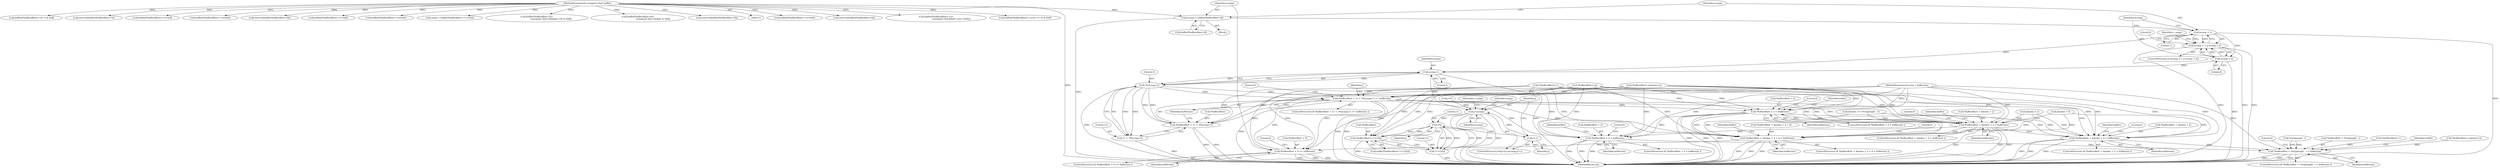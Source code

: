 digraph "0_libtiff_83a4b92815ea04969d494416eaae3d4c6b338e4a#diff-c8b4b355f9b5c06d585b23138e1c185f_3@array" {
"1000298" [label="(Call,ncomp = buffer[*bufferoffset+9])"];
"1000118" [label="(MethodParameterIn,unsigned char* buffer)"];
"1000308" [label="(Call,ncomp < 1)"];
"1000307" [label="(Call,ncomp < 1 || ncomp > 4)"];
"1000311" [label="(Call,ncomp > 4)"];
"1000331" [label="(Call,ncomp-1)"];
"1000329" [label="(Call,3*(ncomp-1))"];
"1000323" [label="(Call,*bufferoffset + 11 + 3*(ncomp-1) >= buffersize)"];
"1000225" [label="(Call,*bufferoffset + 2 > buffersize)"];
"1000262" [label="(Call,*bufferoffset + datalen + 2 + 6 > buffersize)"];
"1000290" [label="(Call,*bufferoffset + 9 >= buffersize)"];
"1000526" [label="(Call,*bufferoffset + datalen + 2 > buffersize)"];
"1000565" [label="(Call,*bufferoffset + datalen + 2 > buffersize)"];
"1000635" [label="(Call,*bufferoffset + *striplength - i > buffersize)"];
"1000599" [label="(Call,*bufferoffset + 2 > buffersize)"];
"1000324" [label="(Call,*bufferoffset + 11 + 3*(ncomp-1))"];
"1000327" [label="(Call,11 + 3*(ncomp-1))"];
"1000341" [label="(Call,j<ncomp)"];
"1000357" [label="(Call,3*j)"];
"1000344" [label="(Call,j++)"];
"1000352" [label="(Call,*bufferoffset+11+(3*j))"];
"1000355" [label="(Call,11+(3*j))"];
"1000308" [label="(Call,ncomp < 1)"];
"1000298" [label="(Call,ncomp = buffer[*bufferoffset+9])"];
"1000533" [label="(Identifier,buffersize)"];
"1000295" [label="(Identifier,buffersize)"];
"1000590" [label="(Call,*bufferoffset+=datalen+2)"];
"1000551" [label="(Call,*bufferoffset+=datalen+2)"];
"1000526" [label="(Call,*bufferoffset + datalen + 2 > buffersize)"];
"1000207" [label="(Call,datalen < 2)"];
"1000230" [label="(Identifier,buffersize)"];
"1000495" [label="(Call,buffer[(*bufferoffset)++]=0x04)"];
"1000176" [label="(Call,datalen = 0)"];
"1000635" [label="(Call,*bufferoffset + *striplength - i > buffersize)"];
"1000345" [label="(Identifier,j)"];
"1000383" [label="(Identifier,v_samp)"];
"1000352" [label="(Call,*bufferoffset+11+(3*j))"];
"1000313" [label="(Literal,4)"];
"1000336" [label="(Literal,0)"];
"1000403" [label="(Call,(uint16)(buffer[*bufferoffset+6]))"];
"1000271" [label="(Identifier,buffersize)"];
"1000330" [label="(Literal,3)"];
"1000309" [label="(Identifier,ncomp)"];
"1000614" [label="(Call,buffer[(*bufferoffset)++]=\n                                             (unsigned char)(0xd0 | ((no-1)%8)))"];
"1000290" [label="(Call,*bufferoffset + 9 >= buffersize)"];
"1000226" [label="(Call,*bufferoffset + 2)"];
"1000307" [label="(Call,ncomp < 1 || ncomp > 4)"];
"1000277" [label="(Identifier,buffer)"];
"1000502" [label="(Call,buffer[(*bufferoffset)++]=(ri >> 8) & 0xff)"];
"1000645" [label="(Literal,0)"];
"1000513" [label="(Call,buffer[(*bufferoffset)++]= ri & 0xff)"];
"1000359" [label="(Identifier,j)"];
"1000421" [label="(Call,(uint16)(buffer[*bufferoffset+7]))"];
"1000634" [label="(ControlStructure,if( *bufferoffset + *striplength - i > buffersize ))"];
"1000232" [label="(Literal,0)"];
"1000297" [label="(Literal,0)"];
"1000356" [label="(Literal,11)"];
"1000565" [label="(Call,*bufferoffset + datalen + 2 > buffersize)"];
"1000311" [label="(Call,ncomp > 4)"];
"1000236" [label="(Identifier,buffer)"];
"1000118" [label="(MethodParameterIn,unsigned char* buffer)"];
"1000323" [label="(Call,*bufferoffset + 11 + 3*(ncomp-1) >= buffersize)"];
"1000639" [label="(Call,*striplength - i)"];
"1000322" [label="(ControlStructure,if( *bufferoffset + 11 + 3*(ncomp-1) >= buffersize ))"];
"1000349" [label="(Identifier,samp)"];
"1000636" [label="(Call,*bufferoffset + *striplength - i)"];
"1000246" [label="(Call,*bufferoffset+=2)"];
"1000607" [label="(Call,buffer[(*bufferoffset)++]=0xff)"];
"1000224" [label="(ControlStructure,if( *bufferoffset + 2 > buffersize ))"];
"1000481" [label="(Call,buffer[(*bufferoffset)++]=0xdd)"];
"1000344" [label="(Call,j++)"];
"1000353" [label="(Call,*bufferoffset)"];
"1000535" [label="(Literal,0)"];
"1000617" [label="(Call,(*bufferoffset)++)"];
"1000329" [label="(Call,3*(ncomp-1))"];
"1000357" [label="(Call,3*j)"];
"1000430" [label="(Call,(uint16)(buffer[*bufferoffset+8]))"];
"1000474" [label="(Call,buffer[(*bufferoffset)++]=0xff)"];
"1000488" [label="(Call,buffer[(*bufferoffset)++]=0x00)"];
"1000324" [label="(Call,*bufferoffset + 11 + 3*(ncomp-1))"];
"1000312" [label="(Identifier,ncomp)"];
"1000355" [label="(Call,11+(3*j))"];
"1000315" [label="(Literal,0)"];
"1000299" [label="(Identifier,ncomp)"];
"1000332" [label="(Identifier,ncomp)"];
"1000599" [label="(Call,*bufferoffset + 2 > buffersize)"];
"1000325" [label="(Call,*bufferoffset)"];
"1000564" [label="(ControlStructure,if( *bufferoffset + datalen + 2 > buffersize ))"];
"1000578" [label="(Identifier,buffer)"];
"1000328" [label="(Literal,11)"];
"1000300" [label="(Call,buffer[*bufferoffset+9])"];
"1000516" [label="(Call,(*bufferoffset)++)"];
"1000342" [label="(Identifier,j)"];
"1000263" [label="(Call,*bufferoffset + datalen + 2 + 6)"];
"1000310" [label="(Literal,1)"];
"1000348" [label="(Call,samp = buffer[*bufferoffset+11+(3*j)])"];
"1000210" [label="(Call,datalen >= (*striplength - i))"];
"1000334" [label="(Identifier,buffersize)"];
"1000317" [label="(Identifier,v_samp)"];
"1000442" [label="(Call,buffer[*bufferoffset+5]=\n                                          (unsigned char) ((height>>8) & 0xff))"];
"1000609" [label="(Identifier,buffer)"];
"1000574" [label="(Literal,0)"];
"1000338" [label="(Call,j=0)"];
"1000643" [label="(Identifier,buffersize)"];
"1000327" [label="(Call,11 + 3*(ncomp-1))"];
"1000456" [label="(Call,buffer[*bufferoffset+6]=\n                                            (unsigned char) (height & 0xff))"];
"1000343" [label="(Identifier,ncomp)"];
"1000394" [label="(Call,(uint16)(buffer[*bufferoffset+5]))"];
"1000539" [label="(Identifier,buffer)"];
"1000600" [label="(Call,*bufferoffset + 2)"];
"1000291" [label="(Call,*bufferoffset + 9)"];
"1000333" [label="(Literal,1)"];
"1000525" [label="(ControlStructure,if( *bufferoffset + datalen + 2 > buffersize ))"];
"1000604" [label="(Identifier,buffersize)"];
"1000225" [label="(Call,*bufferoffset + 2 > buffersize)"];
"1000649" [label="(Identifier,buffer)"];
"1000119" [label="(MethodParameterIn,tsize_t buffersize)"];
"1000527" [label="(Call,*bufferoffset + datalen + 2)"];
"1000260" [label="(Block,)"];
"1000262" [label="(Call,*bufferoffset + datalen + 2 + 6 > buffersize)"];
"1000306" [label="(ControlStructure,if (ncomp < 1 || ncomp > 4))"];
"1000566" [label="(Call,*bufferoffset + datalen + 2)"];
"1000339" [label="(Identifier,j)"];
"1000350" [label="(Call,buffer[*bufferoffset+11+(3*j)])"];
"1000598" [label="(ControlStructure,if( *bufferoffset + 2 > buffersize ))"];
"1000606" [label="(Literal,0)"];
"1000273" [label="(Literal,0)"];
"1000289" [label="(ControlStructure,if( *bufferoffset + 9 >= buffersize ))"];
"1000358" [label="(Literal,3)"];
"1000337" [label="(ControlStructure,for(j=0;j<ncomp;j++))"];
"1000261" [label="(ControlStructure,if( *bufferoffset + datalen + 2 + 6 > buffersize ))"];
"1000341" [label="(Call,j<ncomp)"];
"1000678" [label="(MethodReturn,int)"];
"1000331" [label="(Call,ncomp-1)"];
"1000572" [label="(Identifier,buffersize)"];
"1000298" -> "1000260"  [label="AST: "];
"1000298" -> "1000300"  [label="CFG: "];
"1000299" -> "1000298"  [label="AST: "];
"1000300" -> "1000298"  [label="AST: "];
"1000309" -> "1000298"  [label="CFG: "];
"1000298" -> "1000678"  [label="DDG: "];
"1000118" -> "1000298"  [label="DDG: "];
"1000298" -> "1000308"  [label="DDG: "];
"1000118" -> "1000115"  [label="AST: "];
"1000118" -> "1000678"  [label="DDG: "];
"1000118" -> "1000348"  [label="DDG: "];
"1000118" -> "1000394"  [label="DDG: "];
"1000118" -> "1000403"  [label="DDG: "];
"1000118" -> "1000421"  [label="DDG: "];
"1000118" -> "1000430"  [label="DDG: "];
"1000118" -> "1000442"  [label="DDG: "];
"1000118" -> "1000456"  [label="DDG: "];
"1000118" -> "1000474"  [label="DDG: "];
"1000118" -> "1000481"  [label="DDG: "];
"1000118" -> "1000488"  [label="DDG: "];
"1000118" -> "1000495"  [label="DDG: "];
"1000118" -> "1000502"  [label="DDG: "];
"1000118" -> "1000513"  [label="DDG: "];
"1000118" -> "1000607"  [label="DDG: "];
"1000118" -> "1000614"  [label="DDG: "];
"1000308" -> "1000307"  [label="AST: "];
"1000308" -> "1000310"  [label="CFG: "];
"1000309" -> "1000308"  [label="AST: "];
"1000310" -> "1000308"  [label="AST: "];
"1000312" -> "1000308"  [label="CFG: "];
"1000307" -> "1000308"  [label="CFG: "];
"1000308" -> "1000678"  [label="DDG: "];
"1000308" -> "1000307"  [label="DDG: "];
"1000308" -> "1000307"  [label="DDG: "];
"1000308" -> "1000311"  [label="DDG: "];
"1000308" -> "1000331"  [label="DDG: "];
"1000307" -> "1000306"  [label="AST: "];
"1000307" -> "1000311"  [label="CFG: "];
"1000311" -> "1000307"  [label="AST: "];
"1000315" -> "1000307"  [label="CFG: "];
"1000317" -> "1000307"  [label="CFG: "];
"1000307" -> "1000678"  [label="DDG: "];
"1000307" -> "1000678"  [label="DDG: "];
"1000307" -> "1000678"  [label="DDG: "];
"1000311" -> "1000307"  [label="DDG: "];
"1000311" -> "1000307"  [label="DDG: "];
"1000311" -> "1000313"  [label="CFG: "];
"1000312" -> "1000311"  [label="AST: "];
"1000313" -> "1000311"  [label="AST: "];
"1000311" -> "1000678"  [label="DDG: "];
"1000311" -> "1000331"  [label="DDG: "];
"1000331" -> "1000329"  [label="AST: "];
"1000331" -> "1000333"  [label="CFG: "];
"1000332" -> "1000331"  [label="AST: "];
"1000333" -> "1000331"  [label="AST: "];
"1000329" -> "1000331"  [label="CFG: "];
"1000331" -> "1000678"  [label="DDG: "];
"1000331" -> "1000329"  [label="DDG: "];
"1000331" -> "1000329"  [label="DDG: "];
"1000331" -> "1000341"  [label="DDG: "];
"1000329" -> "1000327"  [label="AST: "];
"1000330" -> "1000329"  [label="AST: "];
"1000327" -> "1000329"  [label="CFG: "];
"1000329" -> "1000678"  [label="DDG: "];
"1000329" -> "1000323"  [label="DDG: "];
"1000329" -> "1000323"  [label="DDG: "];
"1000329" -> "1000324"  [label="DDG: "];
"1000329" -> "1000324"  [label="DDG: "];
"1000329" -> "1000327"  [label="DDG: "];
"1000329" -> "1000327"  [label="DDG: "];
"1000323" -> "1000322"  [label="AST: "];
"1000323" -> "1000334"  [label="CFG: "];
"1000324" -> "1000323"  [label="AST: "];
"1000334" -> "1000323"  [label="AST: "];
"1000336" -> "1000323"  [label="CFG: "];
"1000339" -> "1000323"  [label="CFG: "];
"1000323" -> "1000678"  [label="DDG: "];
"1000323" -> "1000678"  [label="DDG: "];
"1000323" -> "1000678"  [label="DDG: "];
"1000323" -> "1000225"  [label="DDG: "];
"1000323" -> "1000262"  [label="DDG: "];
"1000516" -> "1000323"  [label="DDG: "];
"1000551" -> "1000323"  [label="DDG: "];
"1000246" -> "1000323"  [label="DDG: "];
"1000290" -> "1000323"  [label="DDG: "];
"1000119" -> "1000323"  [label="DDG: "];
"1000323" -> "1000526"  [label="DDG: "];
"1000323" -> "1000565"  [label="DDG: "];
"1000323" -> "1000599"  [label="DDG: "];
"1000225" -> "1000224"  [label="AST: "];
"1000225" -> "1000230"  [label="CFG: "];
"1000226" -> "1000225"  [label="AST: "];
"1000230" -> "1000225"  [label="AST: "];
"1000232" -> "1000225"  [label="CFG: "];
"1000236" -> "1000225"  [label="CFG: "];
"1000225" -> "1000678"  [label="DDG: "];
"1000225" -> "1000678"  [label="DDG: "];
"1000225" -> "1000678"  [label="DDG: "];
"1000516" -> "1000225"  [label="DDG: "];
"1000551" -> "1000225"  [label="DDG: "];
"1000246" -> "1000225"  [label="DDG: "];
"1000526" -> "1000225"  [label="DDG: "];
"1000119" -> "1000225"  [label="DDG: "];
"1000225" -> "1000262"  [label="DDG: "];
"1000225" -> "1000526"  [label="DDG: "];
"1000225" -> "1000565"  [label="DDG: "];
"1000225" -> "1000599"  [label="DDG: "];
"1000262" -> "1000261"  [label="AST: "];
"1000262" -> "1000271"  [label="CFG: "];
"1000263" -> "1000262"  [label="AST: "];
"1000271" -> "1000262"  [label="AST: "];
"1000273" -> "1000262"  [label="CFG: "];
"1000277" -> "1000262"  [label="CFG: "];
"1000262" -> "1000678"  [label="DDG: "];
"1000262" -> "1000678"  [label="DDG: "];
"1000262" -> "1000678"  [label="DDG: "];
"1000516" -> "1000262"  [label="DDG: "];
"1000551" -> "1000262"  [label="DDG: "];
"1000246" -> "1000262"  [label="DDG: "];
"1000207" -> "1000262"  [label="DDG: "];
"1000210" -> "1000262"  [label="DDG: "];
"1000176" -> "1000262"  [label="DDG: "];
"1000526" -> "1000262"  [label="DDG: "];
"1000119" -> "1000262"  [label="DDG: "];
"1000262" -> "1000290"  [label="DDG: "];
"1000290" -> "1000289"  [label="AST: "];
"1000290" -> "1000295"  [label="CFG: "];
"1000291" -> "1000290"  [label="AST: "];
"1000295" -> "1000290"  [label="AST: "];
"1000297" -> "1000290"  [label="CFG: "];
"1000299" -> "1000290"  [label="CFG: "];
"1000290" -> "1000678"  [label="DDG: "];
"1000290" -> "1000678"  [label="DDG: "];
"1000290" -> "1000678"  [label="DDG: "];
"1000516" -> "1000290"  [label="DDG: "];
"1000551" -> "1000290"  [label="DDG: "];
"1000246" -> "1000290"  [label="DDG: "];
"1000119" -> "1000290"  [label="DDG: "];
"1000526" -> "1000525"  [label="AST: "];
"1000526" -> "1000533"  [label="CFG: "];
"1000527" -> "1000526"  [label="AST: "];
"1000533" -> "1000526"  [label="AST: "];
"1000535" -> "1000526"  [label="CFG: "];
"1000539" -> "1000526"  [label="CFG: "];
"1000526" -> "1000678"  [label="DDG: "];
"1000526" -> "1000678"  [label="DDG: "];
"1000526" -> "1000678"  [label="DDG: "];
"1000516" -> "1000526"  [label="DDG: "];
"1000551" -> "1000526"  [label="DDG: "];
"1000246" -> "1000526"  [label="DDG: "];
"1000207" -> "1000526"  [label="DDG: "];
"1000210" -> "1000526"  [label="DDG: "];
"1000176" -> "1000526"  [label="DDG: "];
"1000119" -> "1000526"  [label="DDG: "];
"1000526" -> "1000565"  [label="DDG: "];
"1000526" -> "1000599"  [label="DDG: "];
"1000565" -> "1000564"  [label="AST: "];
"1000565" -> "1000572"  [label="CFG: "];
"1000566" -> "1000565"  [label="AST: "];
"1000572" -> "1000565"  [label="AST: "];
"1000574" -> "1000565"  [label="CFG: "];
"1000578" -> "1000565"  [label="CFG: "];
"1000565" -> "1000678"  [label="DDG: "];
"1000565" -> "1000678"  [label="DDG: "];
"1000565" -> "1000678"  [label="DDG: "];
"1000516" -> "1000565"  [label="DDG: "];
"1000551" -> "1000565"  [label="DDG: "];
"1000246" -> "1000565"  [label="DDG: "];
"1000207" -> "1000565"  [label="DDG: "];
"1000210" -> "1000565"  [label="DDG: "];
"1000176" -> "1000565"  [label="DDG: "];
"1000119" -> "1000565"  [label="DDG: "];
"1000565" -> "1000635"  [label="DDG: "];
"1000635" -> "1000634"  [label="AST: "];
"1000635" -> "1000643"  [label="CFG: "];
"1000636" -> "1000635"  [label="AST: "];
"1000643" -> "1000635"  [label="AST: "];
"1000645" -> "1000635"  [label="CFG: "];
"1000649" -> "1000635"  [label="CFG: "];
"1000635" -> "1000678"  [label="DDG: "];
"1000635" -> "1000678"  [label="DDG: "];
"1000635" -> "1000678"  [label="DDG: "];
"1000617" -> "1000635"  [label="DDG: "];
"1000590" -> "1000635"  [label="DDG: "];
"1000639" -> "1000635"  [label="DDG: "];
"1000639" -> "1000635"  [label="DDG: "];
"1000599" -> "1000635"  [label="DDG: "];
"1000119" -> "1000635"  [label="DDG: "];
"1000599" -> "1000598"  [label="AST: "];
"1000599" -> "1000604"  [label="CFG: "];
"1000600" -> "1000599"  [label="AST: "];
"1000604" -> "1000599"  [label="AST: "];
"1000606" -> "1000599"  [label="CFG: "];
"1000609" -> "1000599"  [label="CFG: "];
"1000599" -> "1000678"  [label="DDG: "];
"1000599" -> "1000678"  [label="DDG: "];
"1000599" -> "1000678"  [label="DDG: "];
"1000516" -> "1000599"  [label="DDG: "];
"1000551" -> "1000599"  [label="DDG: "];
"1000246" -> "1000599"  [label="DDG: "];
"1000119" -> "1000599"  [label="DDG: "];
"1000324" -> "1000327"  [label="CFG: "];
"1000325" -> "1000324"  [label="AST: "];
"1000327" -> "1000324"  [label="AST: "];
"1000334" -> "1000324"  [label="CFG: "];
"1000324" -> "1000678"  [label="DDG: "];
"1000324" -> "1000678"  [label="DDG: "];
"1000516" -> "1000324"  [label="DDG: "];
"1000551" -> "1000324"  [label="DDG: "];
"1000246" -> "1000324"  [label="DDG: "];
"1000328" -> "1000327"  [label="AST: "];
"1000327" -> "1000678"  [label="DDG: "];
"1000341" -> "1000337"  [label="AST: "];
"1000341" -> "1000343"  [label="CFG: "];
"1000342" -> "1000341"  [label="AST: "];
"1000343" -> "1000341"  [label="AST: "];
"1000349" -> "1000341"  [label="CFG: "];
"1000383" -> "1000341"  [label="CFG: "];
"1000341" -> "1000678"  [label="DDG: "];
"1000341" -> "1000678"  [label="DDG: "];
"1000341" -> "1000678"  [label="DDG: "];
"1000338" -> "1000341"  [label="DDG: "];
"1000344" -> "1000341"  [label="DDG: "];
"1000341" -> "1000357"  [label="DDG: "];
"1000357" -> "1000355"  [label="AST: "];
"1000357" -> "1000359"  [label="CFG: "];
"1000358" -> "1000357"  [label="AST: "];
"1000359" -> "1000357"  [label="AST: "];
"1000355" -> "1000357"  [label="CFG: "];
"1000357" -> "1000344"  [label="DDG: "];
"1000357" -> "1000352"  [label="DDG: "];
"1000357" -> "1000352"  [label="DDG: "];
"1000357" -> "1000355"  [label="DDG: "];
"1000357" -> "1000355"  [label="DDG: "];
"1000344" -> "1000337"  [label="AST: "];
"1000344" -> "1000345"  [label="CFG: "];
"1000345" -> "1000344"  [label="AST: "];
"1000342" -> "1000344"  [label="CFG: "];
"1000352" -> "1000350"  [label="AST: "];
"1000352" -> "1000355"  [label="CFG: "];
"1000353" -> "1000352"  [label="AST: "];
"1000355" -> "1000352"  [label="AST: "];
"1000350" -> "1000352"  [label="CFG: "];
"1000352" -> "1000678"  [label="DDG: "];
"1000516" -> "1000352"  [label="DDG: "];
"1000551" -> "1000352"  [label="DDG: "];
"1000246" -> "1000352"  [label="DDG: "];
"1000356" -> "1000355"  [label="AST: "];
"1000355" -> "1000678"  [label="DDG: "];
}

